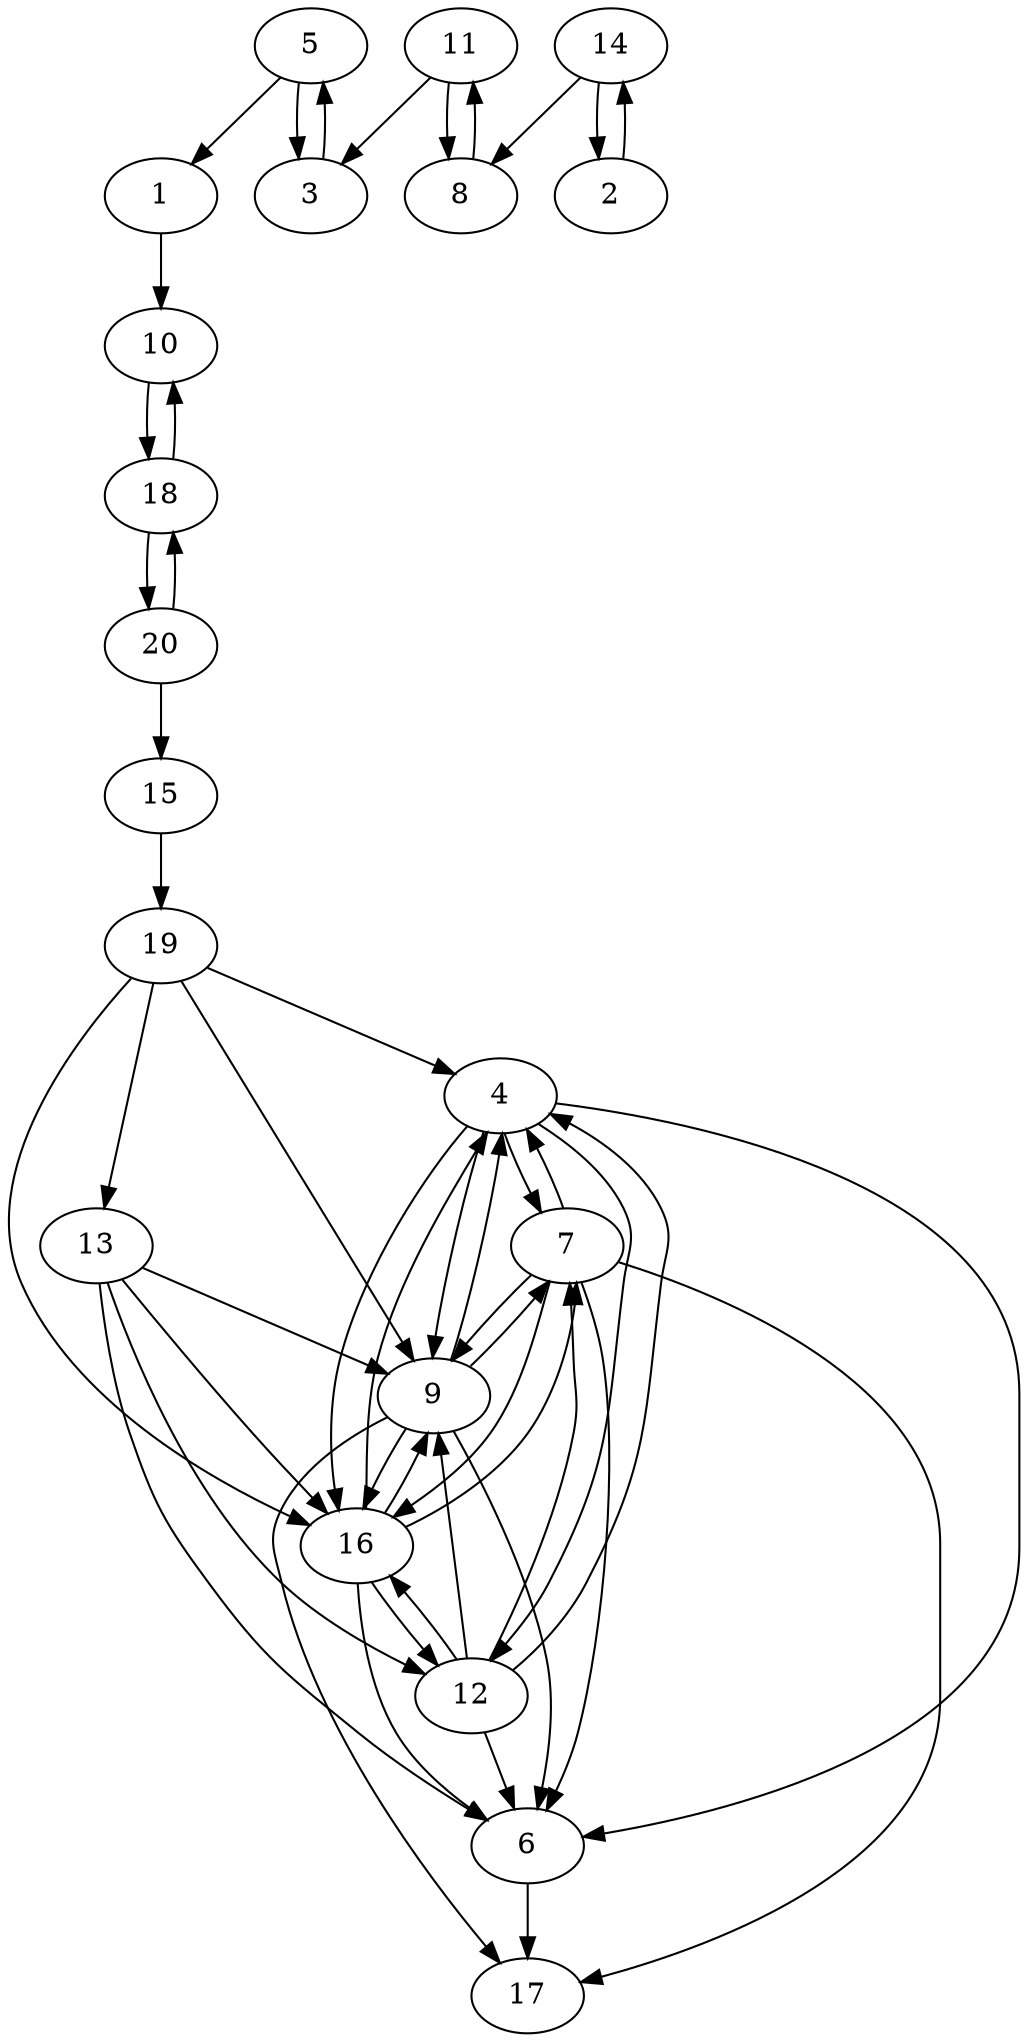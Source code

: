 digraph G {
1 -> 10;
2 -> 14;
3 -> 5;
4 -> 6;
4 -> 7;
4 -> 9;
4 -> 12;
4 -> 16;
5 -> 1;
5 -> 3;
6 -> 17;
7 -> 4;
7 -> 6;
7 -> 9;
7 -> 16;
7 -> 17;
8 -> 11;
9 -> 4;
9 -> 6;
9 -> 7;
9 -> 16;
9 -> 17;
10 -> 18;
11 -> 3;
11 -> 8;
12 -> 4;
12 -> 6;
12 -> 7;
12 -> 9;
12 -> 16;
13 -> 6;
13 -> 9;
13 -> 12;
13 -> 16;
14 -> 2;
14 -> 8;
15 -> 19;
16 -> 4;
16 -> 6;
16 -> 7;
16 -> 9;
16 -> 12;
18 -> 10;
18 -> 20;
19 -> 4;
19 -> 9;
19 -> 13;
19 -> 16;
20 -> 15;
20 -> 18;
}